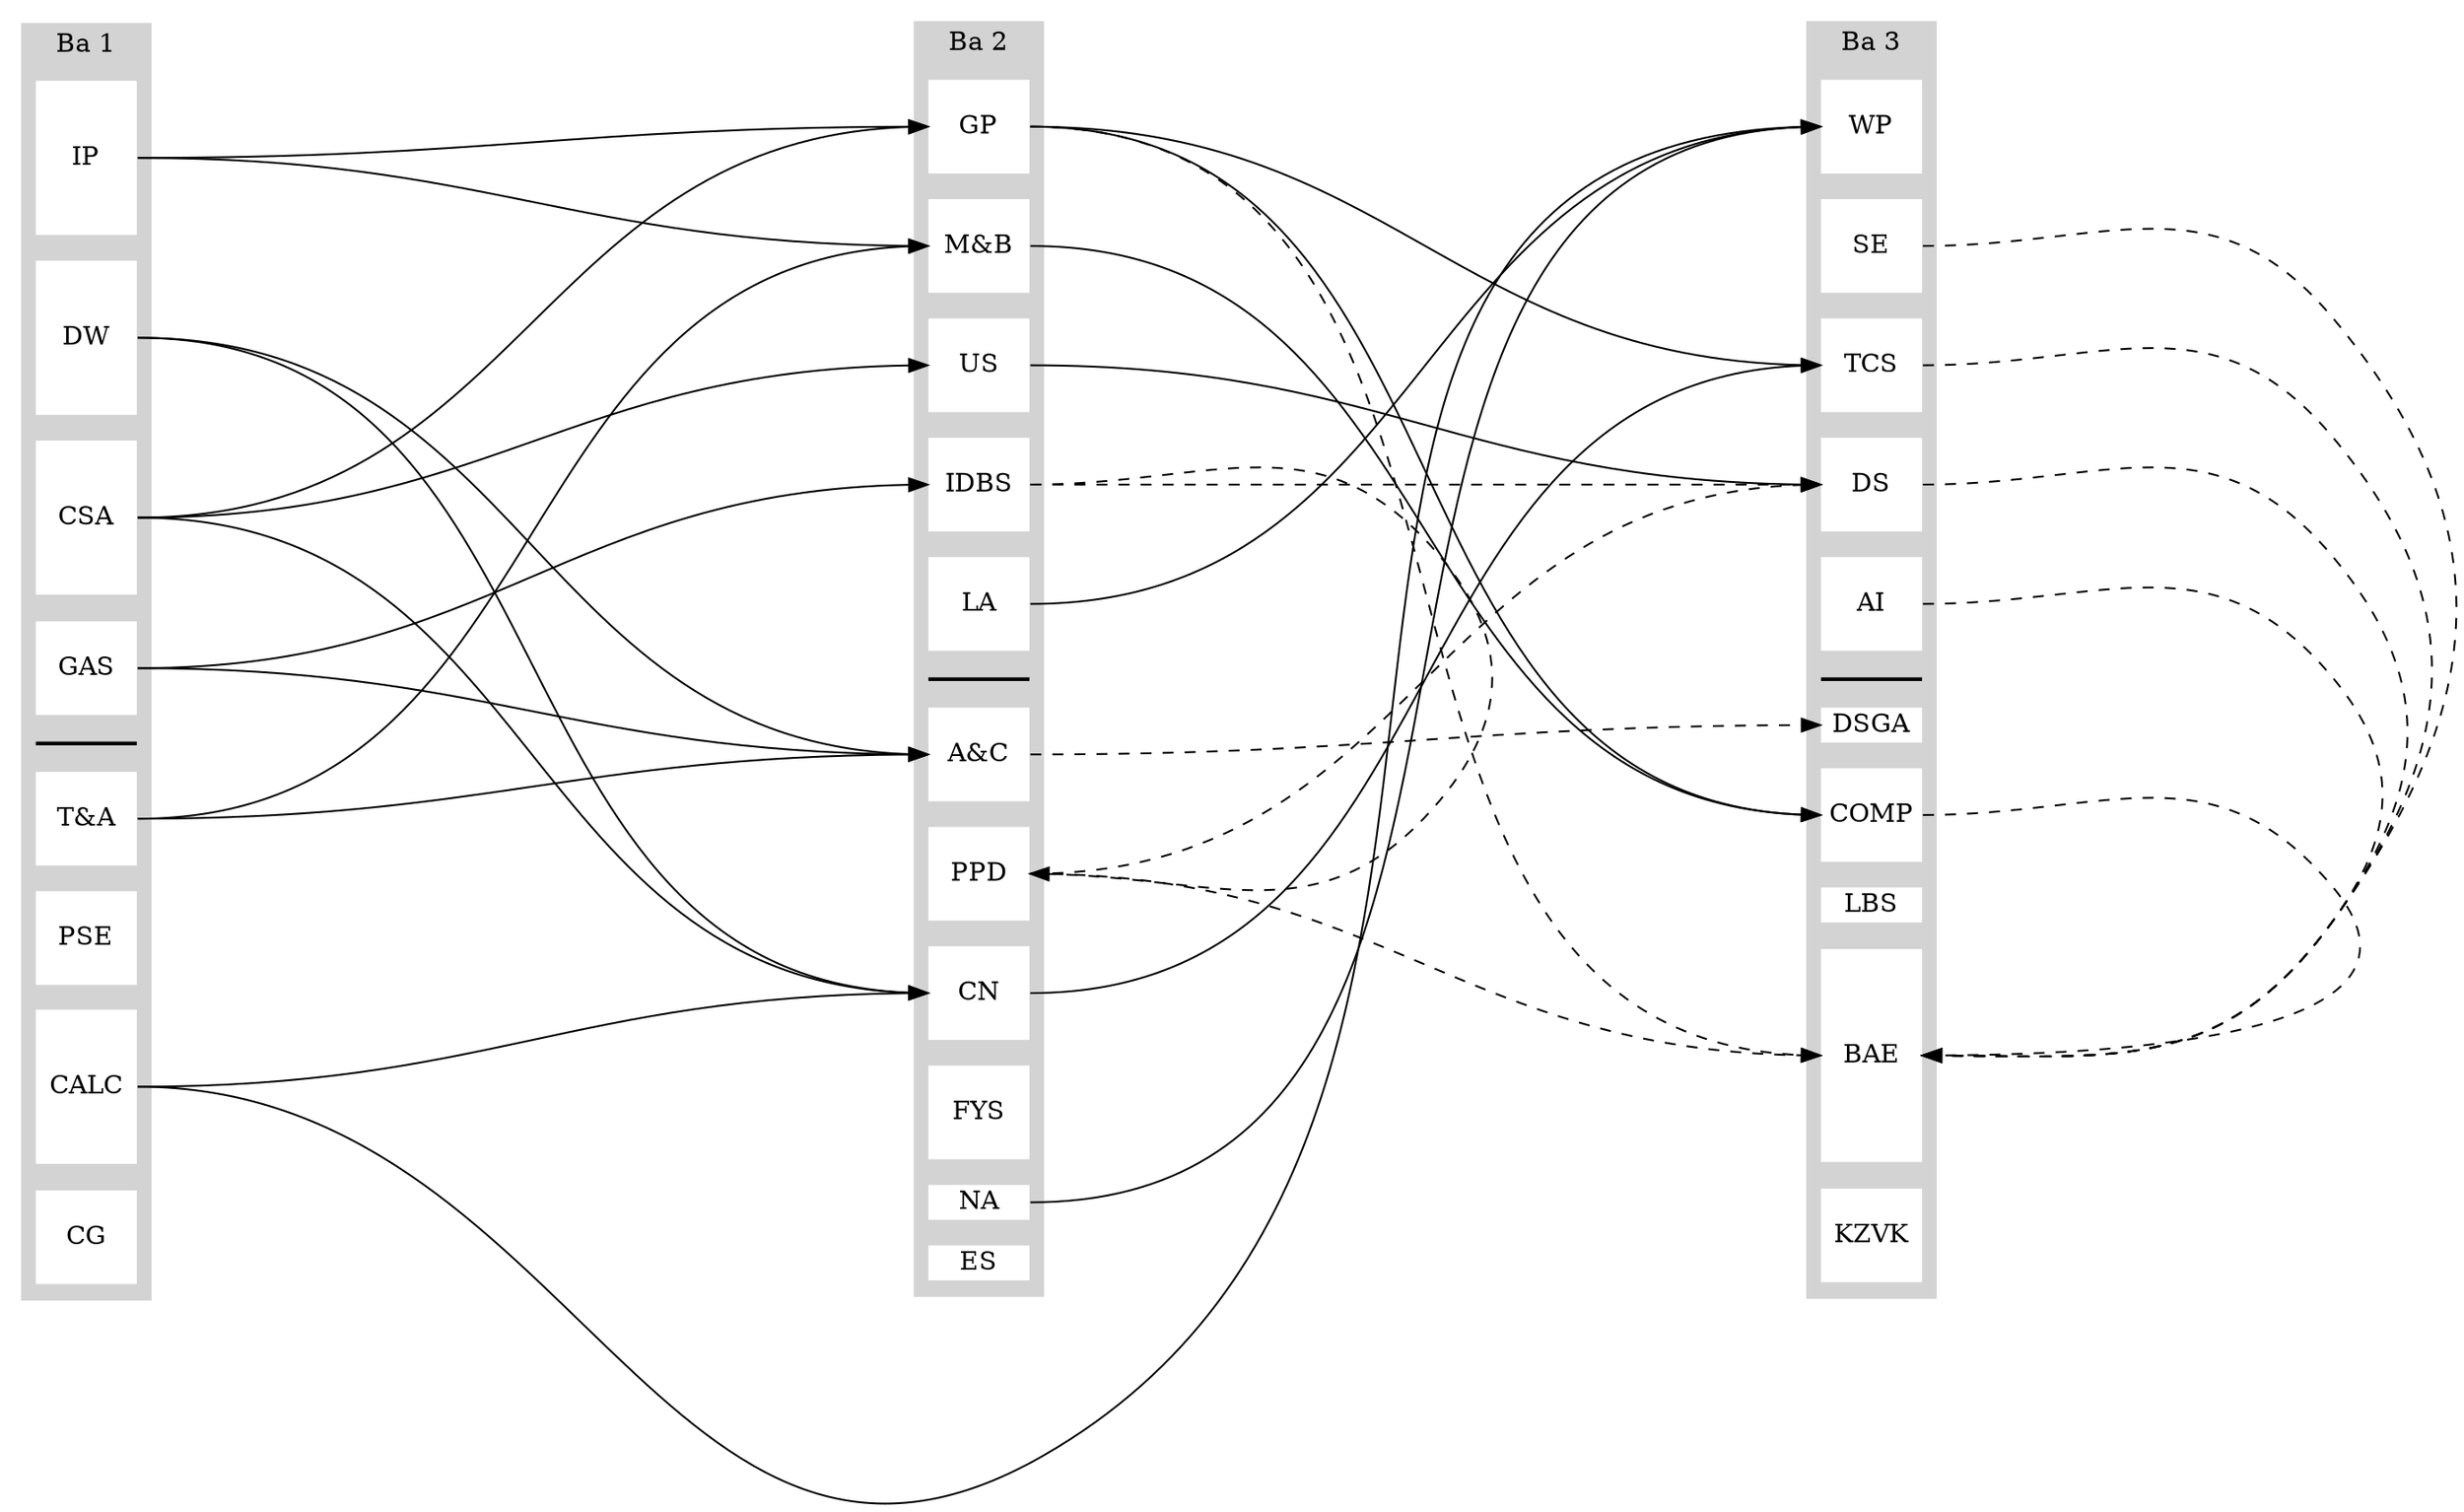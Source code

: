 digraph Studieprogramma{
	node [shape="record", pin=true, style=filled,color=white, height=0.7, fixedsize=true];
	graph [ranksep="6", nodesep="0.2" splines=true, concentrate=true];
	edge [constraint=false];

	/*
	3 SP = 0.25
	6 SP = 0.7
	9 SP = 1.15
	12 SP = 1.6
	*/

	rankdir="LR"

	subgraph cluster_ba1{
		label = "Ba 1"
		style=filled;
		color=lightgrey;

		IP [height=1.15];
		DW [height=1.15];
		CSA [height=1.15];
		GAS;
		/* pad11 [style=invis] */

		ba1_sem [height=0, fixedsize=true, label="", color=black];

		TA [label="T&A"];
		PSE;
		CALC [height=1.15];
		CG;

		/* pad12 [style=invis]
		pad13 [style=invis] */
	}

	subgraph cluster_ba2{
		label = "Ba 2"
		style=filled;
		color=lightgrey;

		GP;
		MB [label="M&B"];
		US;
		IDBS;
		LA;

		ba2_sem [height=0, fixedsize=true, label="", color=black];

		AC [label="A&C"];
		PPD;
		CN;
		FYS;
		NA [height=0.25];
		ES [height=0.25];
	}

	subgraph cluster_ba3{
		label = "Ba 3"
		style=filled;
		color=lightgrey;
		fixedsize=true;
		height=200;

		WP;
		SE;
		TCS;
		DS;
		AI;

		ba3_sem [height=0, fixedsize=true, label="", color=black];

		DSGA [height=0.25];
		COMP;
		LBS [height=0.25];
		BAE [height=1.6];
		KZVK [height=0.7]

		/* pad31 [style=invis]
		pad32 [style=invis] */
	}

	# align clusters by adding invis edge between top items.
	{
		edge	[constraint=true, style=invis];
		IP:ne -> GP:nw;
		GP:ne -> WP:nw;
	}

	# =====================
	# =	dependencies 2Ba	=
	# =====================

	# GP
 	IP:e -> GP:w;
	CSA:e -> GP:w;
	{
		edge [color=red, style=invis]
		PSE:e -> GP:w;
		CG:e -> GP:w;
	}

	# M&B
	TA:e -> MB:w;
	IP:e -> MB:w;

	# US
	CSA:e -> US:w;

	# IDBS
	GAS:e -> IDBS:w;

	# LA
	# /

	# A&C
	DW:e -> AC:w;
	TA:e -> AC:w;
	GAS:e -> AC:w;

	# PPD
	IDBS:e -> PPD:e [style=dashed];

	# CN
	DW:e -> CN:w;
	CSA:e -> CN:w;
	CALC:e -> CN:w;

	# FYS
	# /

	# NA
	# /

	# ES
	# /

	# =====================
	# =	dependencies 3Ba	=
	# =====================

	# WP
	CALC:e -> WP:w;
	{
		edge [color=red, style=invis]
		GP:e -> WP:w;
	}
	LA:e -> WP:w;
	NA:e -> WP:w;

	# SE
	{
		edge [color=red, style=invis]
		TA:e -> SE:w;
		GAS:e -> SE:w;
		IDBS:e -> SE:w [style=dashed, style=invis];
		PPD:e -> SE:w [style=dashed, style=invis];
	}


	# TCS
	GP:e -> TCS:w;
	CN:e -> TCS:w;

	# DS
	{
		edge [color=red, style=invis]
		GP:e -> DS:w;
	}
	US:e -> DS:w;
	{
		edge [color=green, color=black]
		PPD:e -> DS:w [style=dashed];
		IDBS:e -> DS:w [style=dashed];
	}

	# AI
	{
		edge [color=red, style=invis]
		AC:e -> AI:w;
	}

	# DSGA
	# /
	{
		edge [color=green, color=black]
		AC:e -> DSGA:w [style=dashed];
	}

	# COMP
	{
		edge [color=red, style=invis]
		CSA:e -> COMP:w;
		TA:e -> COMP:w;
		GAS:e -> COMP:w;
	}
	{
		edge [color=green, color=black]
		MB:e -> COMP:w;
		GP:e -> COMP:w;
	}

	# LBS
	# /

	# BAE
	GP:e -> BAE:w [style=dashed, color=blue, color=black];
	PPD:e -> BAE:w [style=dashed];

	SE:e -> BAE:e [style=dashed];
	TCS:e -> BAE:e [style=dashed];
	DS:e -> BAE:e [style=dashed];
	AI:e -> BAE:e [style=dashed];
	COMP:e -> BAE:e [style=dashed];

}

